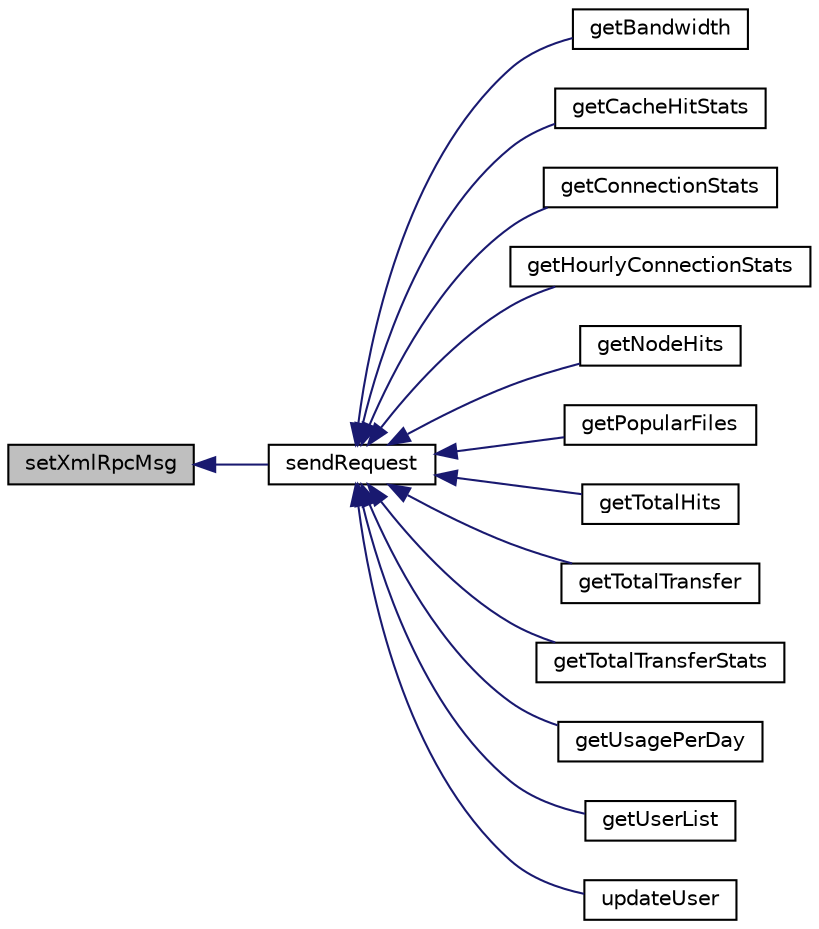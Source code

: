 digraph G
{
  edge [fontname="Helvetica",fontsize="10",labelfontname="Helvetica",labelfontsize="10"];
  node [fontname="Helvetica",fontsize="10",shape=record];
  rankdir=LR;
  Node1 [label="setXmlRpcMsg",height=0.2,width=0.4,color="black", fillcolor="grey75", style="filled" fontcolor="black"];
  Node1 -> Node2 [dir=back,color="midnightblue",fontsize="10",style="solid"];
  Node2 [label="sendRequest",height=0.2,width=0.4,color="black", fillcolor="white", style="filled",URL="$class_max_c_d_n.html#aa496f1ad190fdbd8682df3dea24abf1a"];
  Node2 -> Node3 [dir=back,color="midnightblue",fontsize="10",style="solid"];
  Node3 [label="getBandwidth",height=0.2,width=0.4,color="black", fillcolor="white", style="filled",URL="$class_max_c_d_n.html#aa7c52da790e6d9e3acceb12d93c90de6"];
  Node2 -> Node4 [dir=back,color="midnightblue",fontsize="10",style="solid"];
  Node4 [label="getCacheHitStats",height=0.2,width=0.4,color="black", fillcolor="white", style="filled",URL="$class_max_c_d_n.html#a2eba6ff5a4ac4d5348b6fc17ad4e90de"];
  Node2 -> Node5 [dir=back,color="midnightblue",fontsize="10",style="solid"];
  Node5 [label="getConnectionStats",height=0.2,width=0.4,color="black", fillcolor="white", style="filled",URL="$class_max_c_d_n.html#a0ccdaad45884b8d37ec214a9fef96f69"];
  Node2 -> Node6 [dir=back,color="midnightblue",fontsize="10",style="solid"];
  Node6 [label="getHourlyConnectionStats",height=0.2,width=0.4,color="black", fillcolor="white", style="filled",URL="$class_max_c_d_n.html#a6a37fba9236e945837fdab2615463fd8"];
  Node2 -> Node7 [dir=back,color="midnightblue",fontsize="10",style="solid"];
  Node7 [label="getNodeHits",height=0.2,width=0.4,color="black", fillcolor="white", style="filled",URL="$class_max_c_d_n.html#a5edac3917b1fc456d9919a2b27954032"];
  Node2 -> Node8 [dir=back,color="midnightblue",fontsize="10",style="solid"];
  Node8 [label="getPopularFiles",height=0.2,width=0.4,color="black", fillcolor="white", style="filled",URL="$class_max_c_d_n.html#ad34a2fa79fb678324ec5d8a98f6f58f4"];
  Node2 -> Node9 [dir=back,color="midnightblue",fontsize="10",style="solid"];
  Node9 [label="getTotalHits",height=0.2,width=0.4,color="black", fillcolor="white", style="filled",URL="$class_max_c_d_n.html#aa14c507a271bdd2536047035549153e7"];
  Node2 -> Node10 [dir=back,color="midnightblue",fontsize="10",style="solid"];
  Node10 [label="getTotalTransfer",height=0.2,width=0.4,color="black", fillcolor="white", style="filled",URL="$class_max_c_d_n.html#a4182fd3c7541817bfed426647cdf24b6"];
  Node2 -> Node11 [dir=back,color="midnightblue",fontsize="10",style="solid"];
  Node11 [label="getTotalTransferStats",height=0.2,width=0.4,color="black", fillcolor="white", style="filled",URL="$class_max_c_d_n.html#a2f721064cd497651f42b949d8cbeae27"];
  Node2 -> Node12 [dir=back,color="midnightblue",fontsize="10",style="solid"];
  Node12 [label="getUsagePerDay",height=0.2,width=0.4,color="black", fillcolor="white", style="filled",URL="$class_max_c_d_n.html#a0f0f34de0a9b9e8aee763a10620b0310"];
  Node2 -> Node13 [dir=back,color="midnightblue",fontsize="10",style="solid"];
  Node13 [label="getUserList",height=0.2,width=0.4,color="black", fillcolor="white", style="filled",URL="$class_max_c_d_n.html#aeb20dee182d29e6d339cab9682b4ff04"];
  Node2 -> Node14 [dir=back,color="midnightblue",fontsize="10",style="solid"];
  Node14 [label="updateUser",height=0.2,width=0.4,color="black", fillcolor="white", style="filled",URL="$class_max_c_d_n.html#a1d86f2ee4963b6bfeb447979f58e8e0e"];
}

